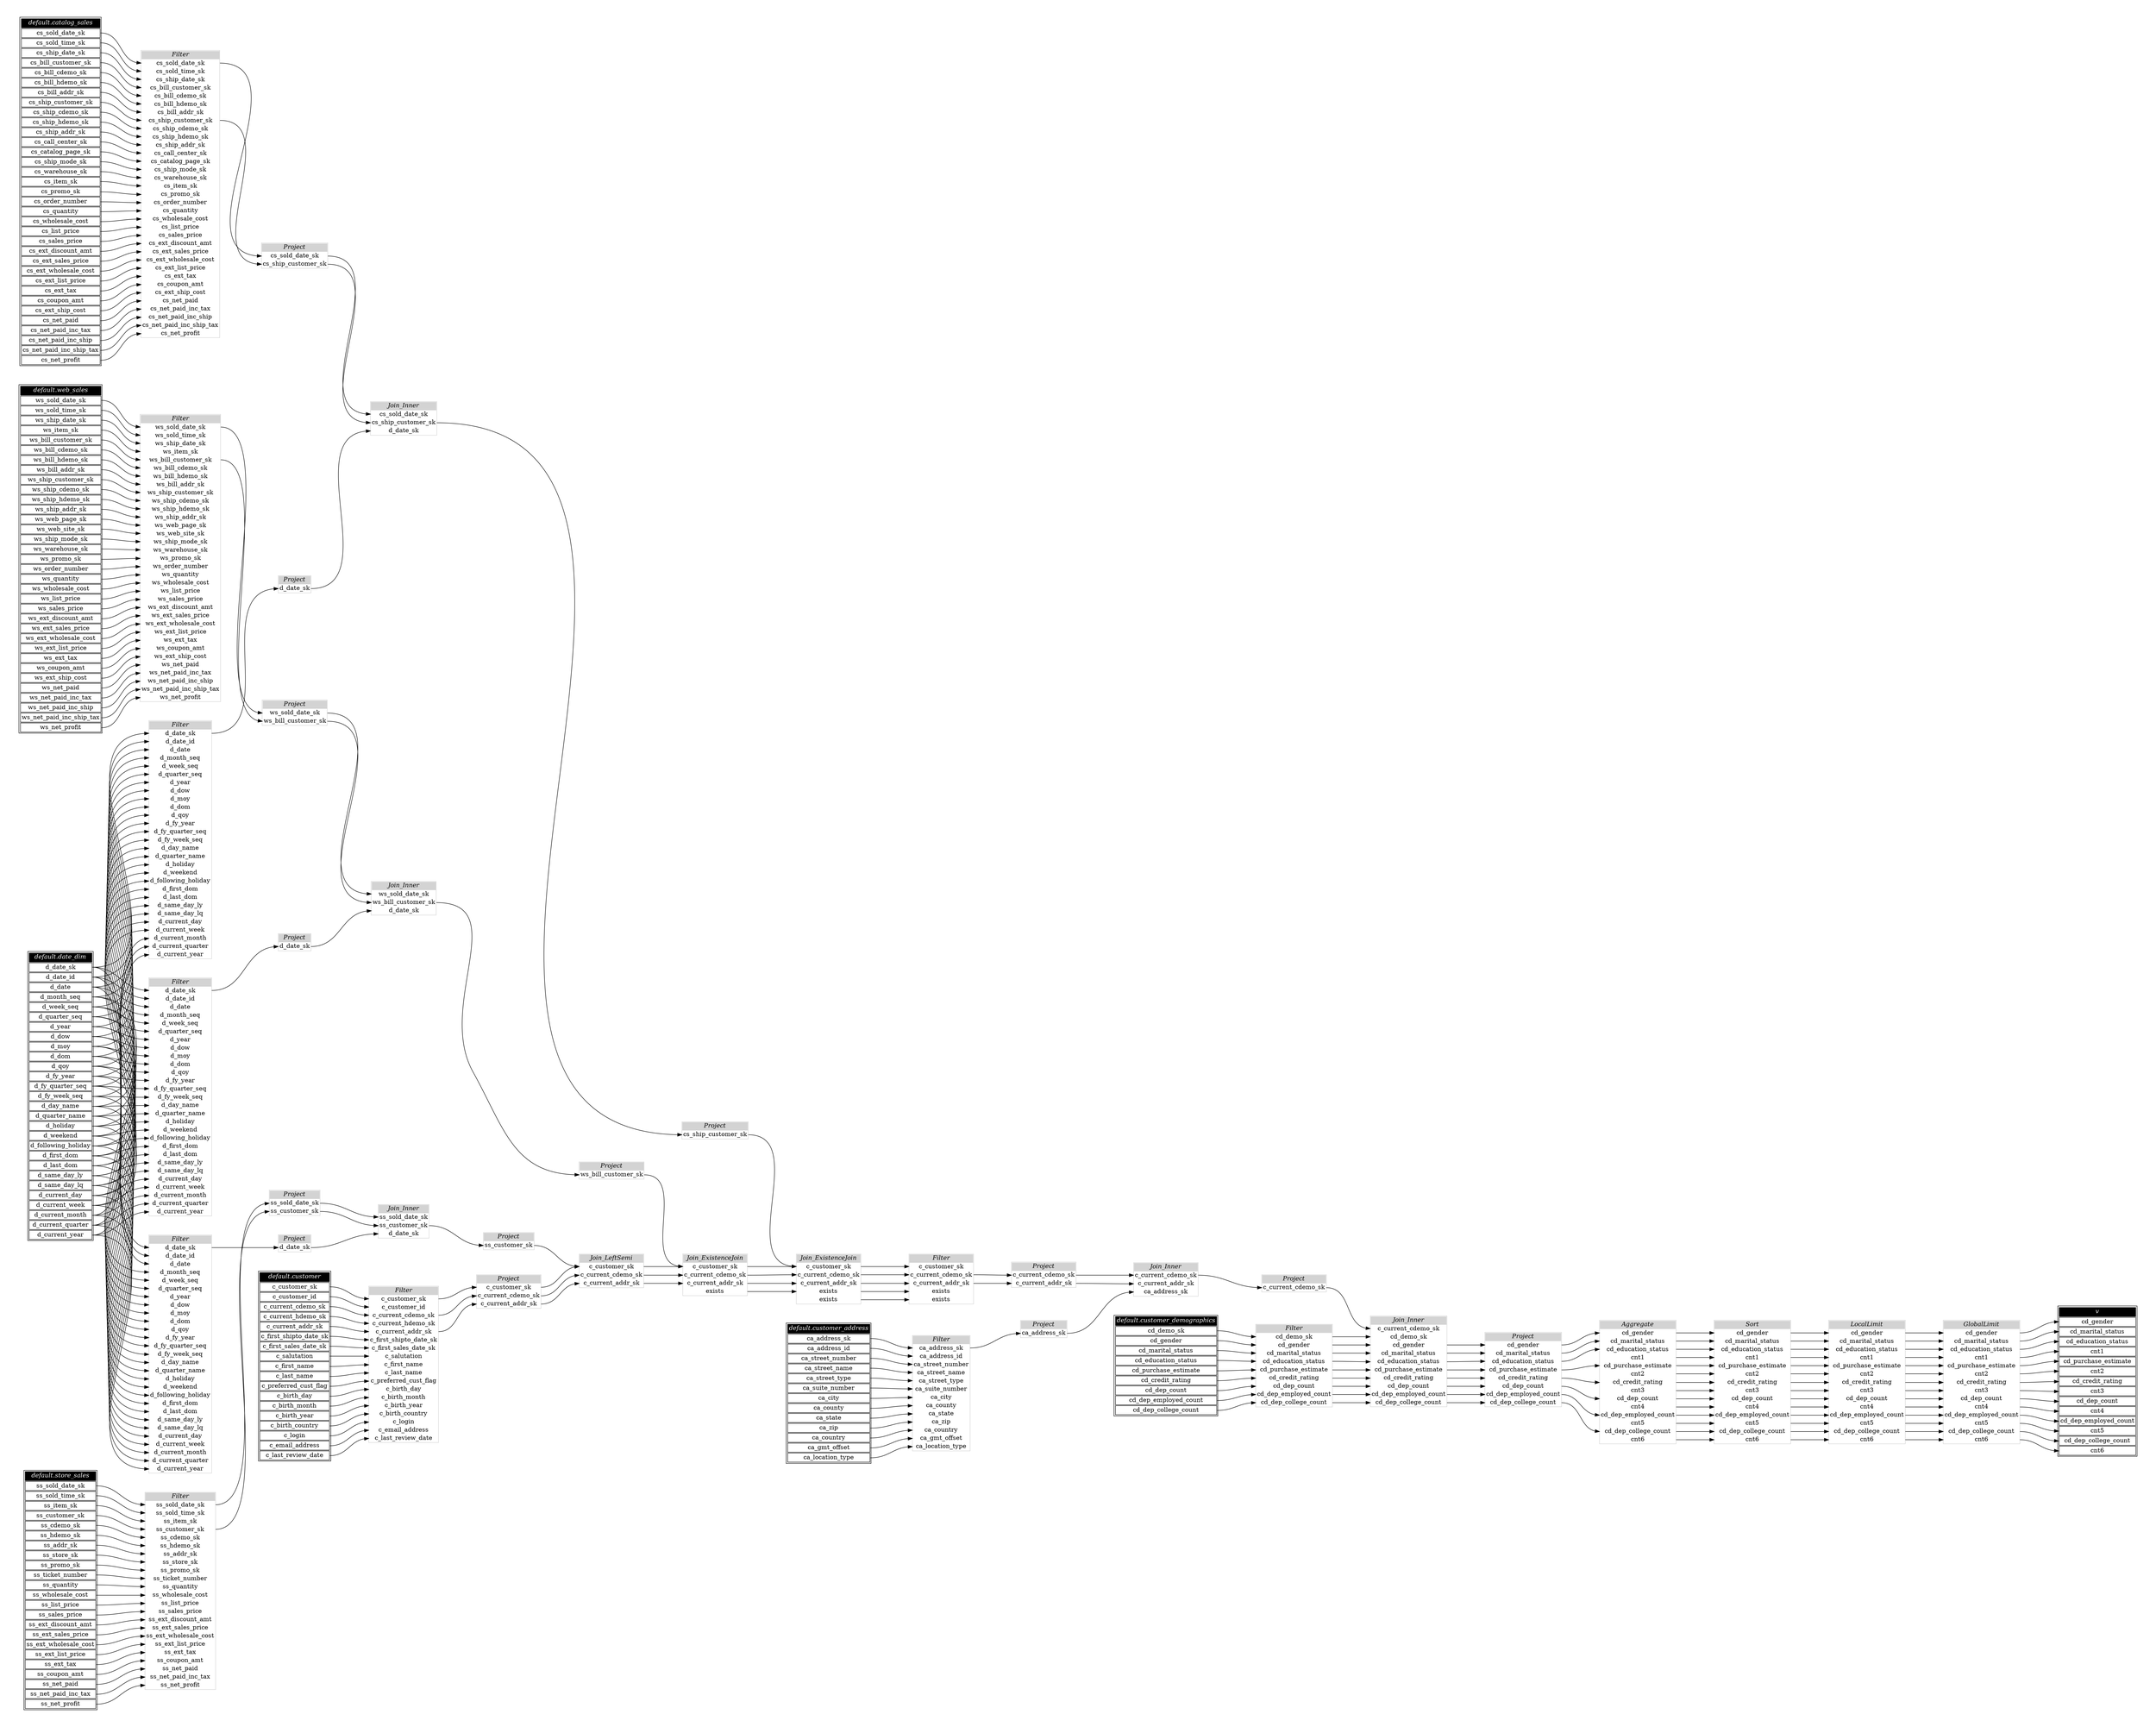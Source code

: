 // Automatically generated by TPCDSFlowTestSuite


digraph {
  graph [pad="0.5" nodesep="0.5" ranksep="1" fontname="Helvetica" rankdir=LR];
  node [shape=plaintext]

  
"Aggregate_11e66c2" [label=<
<table color="lightgray" border="1" cellborder="0" cellspacing="0">
  <tr><td bgcolor="lightgray" port="nodeName"><i>Aggregate</i></td></tr>
  <tr><td port="0">cd_gender</td></tr>
<tr><td port="1">cd_marital_status</td></tr>
<tr><td port="2">cd_education_status</td></tr>
<tr><td port="3">cnt1</td></tr>
<tr><td port="4">cd_purchase_estimate</td></tr>
<tr><td port="5">cnt2</td></tr>
<tr><td port="6">cd_credit_rating</td></tr>
<tr><td port="7">cnt3</td></tr>
<tr><td port="8">cd_dep_count</td></tr>
<tr><td port="9">cnt4</td></tr>
<tr><td port="10">cd_dep_employed_count</td></tr>
<tr><td port="11">cnt5</td></tr>
<tr><td port="12">cd_dep_college_count</td></tr>
<tr><td port="13">cnt6</td></tr>
</table>>];
     

"Filter_1853eb4" [label=<
<table color="lightgray" border="1" cellborder="0" cellspacing="0">
  <tr><td bgcolor="lightgray" port="nodeName"><i>Filter</i></td></tr>
  <tr><td port="0">ws_sold_date_sk</td></tr>
<tr><td port="1">ws_sold_time_sk</td></tr>
<tr><td port="2">ws_ship_date_sk</td></tr>
<tr><td port="3">ws_item_sk</td></tr>
<tr><td port="4">ws_bill_customer_sk</td></tr>
<tr><td port="5">ws_bill_cdemo_sk</td></tr>
<tr><td port="6">ws_bill_hdemo_sk</td></tr>
<tr><td port="7">ws_bill_addr_sk</td></tr>
<tr><td port="8">ws_ship_customer_sk</td></tr>
<tr><td port="9">ws_ship_cdemo_sk</td></tr>
<tr><td port="10">ws_ship_hdemo_sk</td></tr>
<tr><td port="11">ws_ship_addr_sk</td></tr>
<tr><td port="12">ws_web_page_sk</td></tr>
<tr><td port="13">ws_web_site_sk</td></tr>
<tr><td port="14">ws_ship_mode_sk</td></tr>
<tr><td port="15">ws_warehouse_sk</td></tr>
<tr><td port="16">ws_promo_sk</td></tr>
<tr><td port="17">ws_order_number</td></tr>
<tr><td port="18">ws_quantity</td></tr>
<tr><td port="19">ws_wholesale_cost</td></tr>
<tr><td port="20">ws_list_price</td></tr>
<tr><td port="21">ws_sales_price</td></tr>
<tr><td port="22">ws_ext_discount_amt</td></tr>
<tr><td port="23">ws_ext_sales_price</td></tr>
<tr><td port="24">ws_ext_wholesale_cost</td></tr>
<tr><td port="25">ws_ext_list_price</td></tr>
<tr><td port="26">ws_ext_tax</td></tr>
<tr><td port="27">ws_coupon_amt</td></tr>
<tr><td port="28">ws_ext_ship_cost</td></tr>
<tr><td port="29">ws_net_paid</td></tr>
<tr><td port="30">ws_net_paid_inc_tax</td></tr>
<tr><td port="31">ws_net_paid_inc_ship</td></tr>
<tr><td port="32">ws_net_paid_inc_ship_tax</td></tr>
<tr><td port="33">ws_net_profit</td></tr>
</table>>];
     

"Filter_2c97598" [label=<
<table color="lightgray" border="1" cellborder="0" cellspacing="0">
  <tr><td bgcolor="lightgray" port="nodeName"><i>Filter</i></td></tr>
  <tr><td port="0">ca_address_sk</td></tr>
<tr><td port="1">ca_address_id</td></tr>
<tr><td port="2">ca_street_number</td></tr>
<tr><td port="3">ca_street_name</td></tr>
<tr><td port="4">ca_street_type</td></tr>
<tr><td port="5">ca_suite_number</td></tr>
<tr><td port="6">ca_city</td></tr>
<tr><td port="7">ca_county</td></tr>
<tr><td port="8">ca_state</td></tr>
<tr><td port="9">ca_zip</td></tr>
<tr><td port="10">ca_country</td></tr>
<tr><td port="11">ca_gmt_offset</td></tr>
<tr><td port="12">ca_location_type</td></tr>
</table>>];
     

"Filter_5fd47a7" [label=<
<table color="lightgray" border="1" cellborder="0" cellspacing="0">
  <tr><td bgcolor="lightgray" port="nodeName"><i>Filter</i></td></tr>
  <tr><td port="0">c_customer_sk</td></tr>
<tr><td port="1">c_customer_id</td></tr>
<tr><td port="2">c_current_cdemo_sk</td></tr>
<tr><td port="3">c_current_hdemo_sk</td></tr>
<tr><td port="4">c_current_addr_sk</td></tr>
<tr><td port="5">c_first_shipto_date_sk</td></tr>
<tr><td port="6">c_first_sales_date_sk</td></tr>
<tr><td port="7">c_salutation</td></tr>
<tr><td port="8">c_first_name</td></tr>
<tr><td port="9">c_last_name</td></tr>
<tr><td port="10">c_preferred_cust_flag</td></tr>
<tr><td port="11">c_birth_day</td></tr>
<tr><td port="12">c_birth_month</td></tr>
<tr><td port="13">c_birth_year</td></tr>
<tr><td port="14">c_birth_country</td></tr>
<tr><td port="15">c_login</td></tr>
<tr><td port="16">c_email_address</td></tr>
<tr><td port="17">c_last_review_date</td></tr>
</table>>];
     

"Filter_7676ddd" [label=<
<table color="lightgray" border="1" cellborder="0" cellspacing="0">
  <tr><td bgcolor="lightgray" port="nodeName"><i>Filter</i></td></tr>
  <tr><td port="0">cs_sold_date_sk</td></tr>
<tr><td port="1">cs_sold_time_sk</td></tr>
<tr><td port="2">cs_ship_date_sk</td></tr>
<tr><td port="3">cs_bill_customer_sk</td></tr>
<tr><td port="4">cs_bill_cdemo_sk</td></tr>
<tr><td port="5">cs_bill_hdemo_sk</td></tr>
<tr><td port="6">cs_bill_addr_sk</td></tr>
<tr><td port="7">cs_ship_customer_sk</td></tr>
<tr><td port="8">cs_ship_cdemo_sk</td></tr>
<tr><td port="9">cs_ship_hdemo_sk</td></tr>
<tr><td port="10">cs_ship_addr_sk</td></tr>
<tr><td port="11">cs_call_center_sk</td></tr>
<tr><td port="12">cs_catalog_page_sk</td></tr>
<tr><td port="13">cs_ship_mode_sk</td></tr>
<tr><td port="14">cs_warehouse_sk</td></tr>
<tr><td port="15">cs_item_sk</td></tr>
<tr><td port="16">cs_promo_sk</td></tr>
<tr><td port="17">cs_order_number</td></tr>
<tr><td port="18">cs_quantity</td></tr>
<tr><td port="19">cs_wholesale_cost</td></tr>
<tr><td port="20">cs_list_price</td></tr>
<tr><td port="21">cs_sales_price</td></tr>
<tr><td port="22">cs_ext_discount_amt</td></tr>
<tr><td port="23">cs_ext_sales_price</td></tr>
<tr><td port="24">cs_ext_wholesale_cost</td></tr>
<tr><td port="25">cs_ext_list_price</td></tr>
<tr><td port="26">cs_ext_tax</td></tr>
<tr><td port="27">cs_coupon_amt</td></tr>
<tr><td port="28">cs_ext_ship_cost</td></tr>
<tr><td port="29">cs_net_paid</td></tr>
<tr><td port="30">cs_net_paid_inc_tax</td></tr>
<tr><td port="31">cs_net_paid_inc_ship</td></tr>
<tr><td port="32">cs_net_paid_inc_ship_tax</td></tr>
<tr><td port="33">cs_net_profit</td></tr>
</table>>];
     

"Filter_8372f49" [label=<
<table color="lightgray" border="1" cellborder="0" cellspacing="0">
  <tr><td bgcolor="lightgray" port="nodeName"><i>Filter</i></td></tr>
  <tr><td port="0">cd_demo_sk</td></tr>
<tr><td port="1">cd_gender</td></tr>
<tr><td port="2">cd_marital_status</td></tr>
<tr><td port="3">cd_education_status</td></tr>
<tr><td port="4">cd_purchase_estimate</td></tr>
<tr><td port="5">cd_credit_rating</td></tr>
<tr><td port="6">cd_dep_count</td></tr>
<tr><td port="7">cd_dep_employed_count</td></tr>
<tr><td port="8">cd_dep_college_count</td></tr>
</table>>];
     

"Filter_b34a1f4" [label=<
<table color="lightgray" border="1" cellborder="0" cellspacing="0">
  <tr><td bgcolor="lightgray" port="nodeName"><i>Filter</i></td></tr>
  <tr><td port="0">d_date_sk</td></tr>
<tr><td port="1">d_date_id</td></tr>
<tr><td port="2">d_date</td></tr>
<tr><td port="3">d_month_seq</td></tr>
<tr><td port="4">d_week_seq</td></tr>
<tr><td port="5">d_quarter_seq</td></tr>
<tr><td port="6">d_year</td></tr>
<tr><td port="7">d_dow</td></tr>
<tr><td port="8">d_moy</td></tr>
<tr><td port="9">d_dom</td></tr>
<tr><td port="10">d_qoy</td></tr>
<tr><td port="11">d_fy_year</td></tr>
<tr><td port="12">d_fy_quarter_seq</td></tr>
<tr><td port="13">d_fy_week_seq</td></tr>
<tr><td port="14">d_day_name</td></tr>
<tr><td port="15">d_quarter_name</td></tr>
<tr><td port="16">d_holiday</td></tr>
<tr><td port="17">d_weekend</td></tr>
<tr><td port="18">d_following_holiday</td></tr>
<tr><td port="19">d_first_dom</td></tr>
<tr><td port="20">d_last_dom</td></tr>
<tr><td port="21">d_same_day_ly</td></tr>
<tr><td port="22">d_same_day_lq</td></tr>
<tr><td port="23">d_current_day</td></tr>
<tr><td port="24">d_current_week</td></tr>
<tr><td port="25">d_current_month</td></tr>
<tr><td port="26">d_current_quarter</td></tr>
<tr><td port="27">d_current_year</td></tr>
</table>>];
     

"Filter_ba7efbf" [label=<
<table color="lightgray" border="1" cellborder="0" cellspacing="0">
  <tr><td bgcolor="lightgray" port="nodeName"><i>Filter</i></td></tr>
  <tr><td port="0">ss_sold_date_sk</td></tr>
<tr><td port="1">ss_sold_time_sk</td></tr>
<tr><td port="2">ss_item_sk</td></tr>
<tr><td port="3">ss_customer_sk</td></tr>
<tr><td port="4">ss_cdemo_sk</td></tr>
<tr><td port="5">ss_hdemo_sk</td></tr>
<tr><td port="6">ss_addr_sk</td></tr>
<tr><td port="7">ss_store_sk</td></tr>
<tr><td port="8">ss_promo_sk</td></tr>
<tr><td port="9">ss_ticket_number</td></tr>
<tr><td port="10">ss_quantity</td></tr>
<tr><td port="11">ss_wholesale_cost</td></tr>
<tr><td port="12">ss_list_price</td></tr>
<tr><td port="13">ss_sales_price</td></tr>
<tr><td port="14">ss_ext_discount_amt</td></tr>
<tr><td port="15">ss_ext_sales_price</td></tr>
<tr><td port="16">ss_ext_wholesale_cost</td></tr>
<tr><td port="17">ss_ext_list_price</td></tr>
<tr><td port="18">ss_ext_tax</td></tr>
<tr><td port="19">ss_coupon_amt</td></tr>
<tr><td port="20">ss_net_paid</td></tr>
<tr><td port="21">ss_net_paid_inc_tax</td></tr>
<tr><td port="22">ss_net_profit</td></tr>
</table>>];
     

"Filter_cae90fb" [label=<
<table color="lightgray" border="1" cellborder="0" cellspacing="0">
  <tr><td bgcolor="lightgray" port="nodeName"><i>Filter</i></td></tr>
  <tr><td port="0">d_date_sk</td></tr>
<tr><td port="1">d_date_id</td></tr>
<tr><td port="2">d_date</td></tr>
<tr><td port="3">d_month_seq</td></tr>
<tr><td port="4">d_week_seq</td></tr>
<tr><td port="5">d_quarter_seq</td></tr>
<tr><td port="6">d_year</td></tr>
<tr><td port="7">d_dow</td></tr>
<tr><td port="8">d_moy</td></tr>
<tr><td port="9">d_dom</td></tr>
<tr><td port="10">d_qoy</td></tr>
<tr><td port="11">d_fy_year</td></tr>
<tr><td port="12">d_fy_quarter_seq</td></tr>
<tr><td port="13">d_fy_week_seq</td></tr>
<tr><td port="14">d_day_name</td></tr>
<tr><td port="15">d_quarter_name</td></tr>
<tr><td port="16">d_holiday</td></tr>
<tr><td port="17">d_weekend</td></tr>
<tr><td port="18">d_following_holiday</td></tr>
<tr><td port="19">d_first_dom</td></tr>
<tr><td port="20">d_last_dom</td></tr>
<tr><td port="21">d_same_day_ly</td></tr>
<tr><td port="22">d_same_day_lq</td></tr>
<tr><td port="23">d_current_day</td></tr>
<tr><td port="24">d_current_week</td></tr>
<tr><td port="25">d_current_month</td></tr>
<tr><td port="26">d_current_quarter</td></tr>
<tr><td port="27">d_current_year</td></tr>
</table>>];
     

"Filter_e6ddf89" [label=<
<table color="lightgray" border="1" cellborder="0" cellspacing="0">
  <tr><td bgcolor="lightgray" port="nodeName"><i>Filter</i></td></tr>
  <tr><td port="0">c_customer_sk</td></tr>
<tr><td port="1">c_current_cdemo_sk</td></tr>
<tr><td port="2">c_current_addr_sk</td></tr>
<tr><td port="3">exists</td></tr>
<tr><td port="4">exists</td></tr>
</table>>];
     

"Filter_e8664dd" [label=<
<table color="lightgray" border="1" cellborder="0" cellspacing="0">
  <tr><td bgcolor="lightgray" port="nodeName"><i>Filter</i></td></tr>
  <tr><td port="0">d_date_sk</td></tr>
<tr><td port="1">d_date_id</td></tr>
<tr><td port="2">d_date</td></tr>
<tr><td port="3">d_month_seq</td></tr>
<tr><td port="4">d_week_seq</td></tr>
<tr><td port="5">d_quarter_seq</td></tr>
<tr><td port="6">d_year</td></tr>
<tr><td port="7">d_dow</td></tr>
<tr><td port="8">d_moy</td></tr>
<tr><td port="9">d_dom</td></tr>
<tr><td port="10">d_qoy</td></tr>
<tr><td port="11">d_fy_year</td></tr>
<tr><td port="12">d_fy_quarter_seq</td></tr>
<tr><td port="13">d_fy_week_seq</td></tr>
<tr><td port="14">d_day_name</td></tr>
<tr><td port="15">d_quarter_name</td></tr>
<tr><td port="16">d_holiday</td></tr>
<tr><td port="17">d_weekend</td></tr>
<tr><td port="18">d_following_holiday</td></tr>
<tr><td port="19">d_first_dom</td></tr>
<tr><td port="20">d_last_dom</td></tr>
<tr><td port="21">d_same_day_ly</td></tr>
<tr><td port="22">d_same_day_lq</td></tr>
<tr><td port="23">d_current_day</td></tr>
<tr><td port="24">d_current_week</td></tr>
<tr><td port="25">d_current_month</td></tr>
<tr><td port="26">d_current_quarter</td></tr>
<tr><td port="27">d_current_year</td></tr>
</table>>];
     

"GlobalLimit_a919fb2" [label=<
<table color="lightgray" border="1" cellborder="0" cellspacing="0">
  <tr><td bgcolor="lightgray" port="nodeName"><i>GlobalLimit</i></td></tr>
  <tr><td port="0">cd_gender</td></tr>
<tr><td port="1">cd_marital_status</td></tr>
<tr><td port="2">cd_education_status</td></tr>
<tr><td port="3">cnt1</td></tr>
<tr><td port="4">cd_purchase_estimate</td></tr>
<tr><td port="5">cnt2</td></tr>
<tr><td port="6">cd_credit_rating</td></tr>
<tr><td port="7">cnt3</td></tr>
<tr><td port="8">cd_dep_count</td></tr>
<tr><td port="9">cnt4</td></tr>
<tr><td port="10">cd_dep_employed_count</td></tr>
<tr><td port="11">cnt5</td></tr>
<tr><td port="12">cd_dep_college_count</td></tr>
<tr><td port="13">cnt6</td></tr>
</table>>];
     

"Join_ExistenceJoin_1370a18" [label=<
<table color="lightgray" border="1" cellborder="0" cellspacing="0">
  <tr><td bgcolor="lightgray" port="nodeName"><i>Join_ExistenceJoin</i></td></tr>
  <tr><td port="0">c_customer_sk</td></tr>
<tr><td port="1">c_current_cdemo_sk</td></tr>
<tr><td port="2">c_current_addr_sk</td></tr>
<tr><td port="3">exists</td></tr>
</table>>];
     

"Join_ExistenceJoin_836a8e5" [label=<
<table color="lightgray" border="1" cellborder="0" cellspacing="0">
  <tr><td bgcolor="lightgray" port="nodeName"><i>Join_ExistenceJoin</i></td></tr>
  <tr><td port="0">c_customer_sk</td></tr>
<tr><td port="1">c_current_cdemo_sk</td></tr>
<tr><td port="2">c_current_addr_sk</td></tr>
<tr><td port="3">exists</td></tr>
<tr><td port="4">exists</td></tr>
</table>>];
     

"Join_Inner_284e689" [label=<
<table color="lightgray" border="1" cellborder="0" cellspacing="0">
  <tr><td bgcolor="lightgray" port="nodeName"><i>Join_Inner</i></td></tr>
  <tr><td port="0">ss_sold_date_sk</td></tr>
<tr><td port="1">ss_customer_sk</td></tr>
<tr><td port="2">d_date_sk</td></tr>
</table>>];
     

"Join_Inner_2d0f4d8" [label=<
<table color="lightgray" border="1" cellborder="0" cellspacing="0">
  <tr><td bgcolor="lightgray" port="nodeName"><i>Join_Inner</i></td></tr>
  <tr><td port="0">ws_sold_date_sk</td></tr>
<tr><td port="1">ws_bill_customer_sk</td></tr>
<tr><td port="2">d_date_sk</td></tr>
</table>>];
     

"Join_Inner_879306d" [label=<
<table color="lightgray" border="1" cellborder="0" cellspacing="0">
  <tr><td bgcolor="lightgray" port="nodeName"><i>Join_Inner</i></td></tr>
  <tr><td port="0">c_current_cdemo_sk</td></tr>
<tr><td port="1">cd_demo_sk</td></tr>
<tr><td port="2">cd_gender</td></tr>
<tr><td port="3">cd_marital_status</td></tr>
<tr><td port="4">cd_education_status</td></tr>
<tr><td port="5">cd_purchase_estimate</td></tr>
<tr><td port="6">cd_credit_rating</td></tr>
<tr><td port="7">cd_dep_count</td></tr>
<tr><td port="8">cd_dep_employed_count</td></tr>
<tr><td port="9">cd_dep_college_count</td></tr>
</table>>];
     

"Join_Inner_87b09e7" [label=<
<table color="lightgray" border="1" cellborder="0" cellspacing="0">
  <tr><td bgcolor="lightgray" port="nodeName"><i>Join_Inner</i></td></tr>
  <tr><td port="0">c_current_cdemo_sk</td></tr>
<tr><td port="1">c_current_addr_sk</td></tr>
<tr><td port="2">ca_address_sk</td></tr>
</table>>];
     

"Join_Inner_d7c00ae" [label=<
<table color="lightgray" border="1" cellborder="0" cellspacing="0">
  <tr><td bgcolor="lightgray" port="nodeName"><i>Join_Inner</i></td></tr>
  <tr><td port="0">cs_sold_date_sk</td></tr>
<tr><td port="1">cs_ship_customer_sk</td></tr>
<tr><td port="2">d_date_sk</td></tr>
</table>>];
     

"Join_LeftSemi_c21b8a2" [label=<
<table color="lightgray" border="1" cellborder="0" cellspacing="0">
  <tr><td bgcolor="lightgray" port="nodeName"><i>Join_LeftSemi</i></td></tr>
  <tr><td port="0">c_customer_sk</td></tr>
<tr><td port="1">c_current_cdemo_sk</td></tr>
<tr><td port="2">c_current_addr_sk</td></tr>
</table>>];
     

"LocalLimit_e7c0a00" [label=<
<table color="lightgray" border="1" cellborder="0" cellspacing="0">
  <tr><td bgcolor="lightgray" port="nodeName"><i>LocalLimit</i></td></tr>
  <tr><td port="0">cd_gender</td></tr>
<tr><td port="1">cd_marital_status</td></tr>
<tr><td port="2">cd_education_status</td></tr>
<tr><td port="3">cnt1</td></tr>
<tr><td port="4">cd_purchase_estimate</td></tr>
<tr><td port="5">cnt2</td></tr>
<tr><td port="6">cd_credit_rating</td></tr>
<tr><td port="7">cnt3</td></tr>
<tr><td port="8">cd_dep_count</td></tr>
<tr><td port="9">cnt4</td></tr>
<tr><td port="10">cd_dep_employed_count</td></tr>
<tr><td port="11">cnt5</td></tr>
<tr><td port="12">cd_dep_college_count</td></tr>
<tr><td port="13">cnt6</td></tr>
</table>>];
     

"Project_2b5d7f6" [label=<
<table color="lightgray" border="1" cellborder="0" cellspacing="0">
  <tr><td bgcolor="lightgray" port="nodeName"><i>Project</i></td></tr>
  <tr><td port="0">ws_bill_customer_sk</td></tr>
</table>>];
     

"Project_4d439e8" [label=<
<table color="lightgray" border="1" cellborder="0" cellspacing="0">
  <tr><td bgcolor="lightgray" port="nodeName"><i>Project</i></td></tr>
  <tr><td port="0">d_date_sk</td></tr>
</table>>];
     

"Project_5e4022c" [label=<
<table color="lightgray" border="1" cellborder="0" cellspacing="0">
  <tr><td bgcolor="lightgray" port="nodeName"><i>Project</i></td></tr>
  <tr><td port="0">d_date_sk</td></tr>
</table>>];
     

"Project_6dae20a" [label=<
<table color="lightgray" border="1" cellborder="0" cellspacing="0">
  <tr><td bgcolor="lightgray" port="nodeName"><i>Project</i></td></tr>
  <tr><td port="0">cd_gender</td></tr>
<tr><td port="1">cd_marital_status</td></tr>
<tr><td port="2">cd_education_status</td></tr>
<tr><td port="3">cd_purchase_estimate</td></tr>
<tr><td port="4">cd_credit_rating</td></tr>
<tr><td port="5">cd_dep_count</td></tr>
<tr><td port="6">cd_dep_employed_count</td></tr>
<tr><td port="7">cd_dep_college_count</td></tr>
</table>>];
     

"Project_7fc1aa8" [label=<
<table color="lightgray" border="1" cellborder="0" cellspacing="0">
  <tr><td bgcolor="lightgray" port="nodeName"><i>Project</i></td></tr>
  <tr><td port="0">ca_address_sk</td></tr>
</table>>];
     

"Project_91b90a5" [label=<
<table color="lightgray" border="1" cellborder="0" cellspacing="0">
  <tr><td bgcolor="lightgray" port="nodeName"><i>Project</i></td></tr>
  <tr><td port="0">cs_ship_customer_sk</td></tr>
</table>>];
     

"Project_9f3fb6c" [label=<
<table color="lightgray" border="1" cellborder="0" cellspacing="0">
  <tr><td bgcolor="lightgray" port="nodeName"><i>Project</i></td></tr>
  <tr><td port="0">cs_sold_date_sk</td></tr>
<tr><td port="1">cs_ship_customer_sk</td></tr>
</table>>];
     

"Project_b38202c" [label=<
<table color="lightgray" border="1" cellborder="0" cellspacing="0">
  <tr><td bgcolor="lightgray" port="nodeName"><i>Project</i></td></tr>
  <tr><td port="0">c_current_cdemo_sk</td></tr>
<tr><td port="1">c_current_addr_sk</td></tr>
</table>>];
     

"Project_b4fb36f" [label=<
<table color="lightgray" border="1" cellborder="0" cellspacing="0">
  <tr><td bgcolor="lightgray" port="nodeName"><i>Project</i></td></tr>
  <tr><td port="0">ss_customer_sk</td></tr>
</table>>];
     

"Project_cb08f50" [label=<
<table color="lightgray" border="1" cellborder="0" cellspacing="0">
  <tr><td bgcolor="lightgray" port="nodeName"><i>Project</i></td></tr>
  <tr><td port="0">ws_sold_date_sk</td></tr>
<tr><td port="1">ws_bill_customer_sk</td></tr>
</table>>];
     

"Project_de9c32f" [label=<
<table color="lightgray" border="1" cellborder="0" cellspacing="0">
  <tr><td bgcolor="lightgray" port="nodeName"><i>Project</i></td></tr>
  <tr><td port="0">c_customer_sk</td></tr>
<tr><td port="1">c_current_cdemo_sk</td></tr>
<tr><td port="2">c_current_addr_sk</td></tr>
</table>>];
     

"Project_e636b8b" [label=<
<table color="lightgray" border="1" cellborder="0" cellspacing="0">
  <tr><td bgcolor="lightgray" port="nodeName"><i>Project</i></td></tr>
  <tr><td port="0">d_date_sk</td></tr>
</table>>];
     

"Project_e761fc3" [label=<
<table color="lightgray" border="1" cellborder="0" cellspacing="0">
  <tr><td bgcolor="lightgray" port="nodeName"><i>Project</i></td></tr>
  <tr><td port="0">ss_sold_date_sk</td></tr>
<tr><td port="1">ss_customer_sk</td></tr>
</table>>];
     

"Project_ff39cc7" [label=<
<table color="lightgray" border="1" cellborder="0" cellspacing="0">
  <tr><td bgcolor="lightgray" port="nodeName"><i>Project</i></td></tr>
  <tr><td port="0">c_current_cdemo_sk</td></tr>
</table>>];
     

"Sort_dc660cf" [label=<
<table color="lightgray" border="1" cellborder="0" cellspacing="0">
  <tr><td bgcolor="lightgray" port="nodeName"><i>Sort</i></td></tr>
  <tr><td port="0">cd_gender</td></tr>
<tr><td port="1">cd_marital_status</td></tr>
<tr><td port="2">cd_education_status</td></tr>
<tr><td port="3">cnt1</td></tr>
<tr><td port="4">cd_purchase_estimate</td></tr>
<tr><td port="5">cnt2</td></tr>
<tr><td port="6">cd_credit_rating</td></tr>
<tr><td port="7">cnt3</td></tr>
<tr><td port="8">cd_dep_count</td></tr>
<tr><td port="9">cnt4</td></tr>
<tr><td port="10">cd_dep_employed_count</td></tr>
<tr><td port="11">cnt5</td></tr>
<tr><td port="12">cd_dep_college_count</td></tr>
<tr><td port="13">cnt6</td></tr>
</table>>];
     

"default.catalog_sales" [color="black" label=<
<table>
  <tr><td bgcolor="black" port="nodeName"><i><font color="white">default.catalog_sales</font></i></td></tr>
  <tr><td port="0">cs_sold_date_sk</td></tr>
<tr><td port="1">cs_sold_time_sk</td></tr>
<tr><td port="2">cs_ship_date_sk</td></tr>
<tr><td port="3">cs_bill_customer_sk</td></tr>
<tr><td port="4">cs_bill_cdemo_sk</td></tr>
<tr><td port="5">cs_bill_hdemo_sk</td></tr>
<tr><td port="6">cs_bill_addr_sk</td></tr>
<tr><td port="7">cs_ship_customer_sk</td></tr>
<tr><td port="8">cs_ship_cdemo_sk</td></tr>
<tr><td port="9">cs_ship_hdemo_sk</td></tr>
<tr><td port="10">cs_ship_addr_sk</td></tr>
<tr><td port="11">cs_call_center_sk</td></tr>
<tr><td port="12">cs_catalog_page_sk</td></tr>
<tr><td port="13">cs_ship_mode_sk</td></tr>
<tr><td port="14">cs_warehouse_sk</td></tr>
<tr><td port="15">cs_item_sk</td></tr>
<tr><td port="16">cs_promo_sk</td></tr>
<tr><td port="17">cs_order_number</td></tr>
<tr><td port="18">cs_quantity</td></tr>
<tr><td port="19">cs_wholesale_cost</td></tr>
<tr><td port="20">cs_list_price</td></tr>
<tr><td port="21">cs_sales_price</td></tr>
<tr><td port="22">cs_ext_discount_amt</td></tr>
<tr><td port="23">cs_ext_sales_price</td></tr>
<tr><td port="24">cs_ext_wholesale_cost</td></tr>
<tr><td port="25">cs_ext_list_price</td></tr>
<tr><td port="26">cs_ext_tax</td></tr>
<tr><td port="27">cs_coupon_amt</td></tr>
<tr><td port="28">cs_ext_ship_cost</td></tr>
<tr><td port="29">cs_net_paid</td></tr>
<tr><td port="30">cs_net_paid_inc_tax</td></tr>
<tr><td port="31">cs_net_paid_inc_ship</td></tr>
<tr><td port="32">cs_net_paid_inc_ship_tax</td></tr>
<tr><td port="33">cs_net_profit</td></tr>
</table>>];
     

"default.customer" [color="black" label=<
<table>
  <tr><td bgcolor="black" port="nodeName"><i><font color="white">default.customer</font></i></td></tr>
  <tr><td port="0">c_customer_sk</td></tr>
<tr><td port="1">c_customer_id</td></tr>
<tr><td port="2">c_current_cdemo_sk</td></tr>
<tr><td port="3">c_current_hdemo_sk</td></tr>
<tr><td port="4">c_current_addr_sk</td></tr>
<tr><td port="5">c_first_shipto_date_sk</td></tr>
<tr><td port="6">c_first_sales_date_sk</td></tr>
<tr><td port="7">c_salutation</td></tr>
<tr><td port="8">c_first_name</td></tr>
<tr><td port="9">c_last_name</td></tr>
<tr><td port="10">c_preferred_cust_flag</td></tr>
<tr><td port="11">c_birth_day</td></tr>
<tr><td port="12">c_birth_month</td></tr>
<tr><td port="13">c_birth_year</td></tr>
<tr><td port="14">c_birth_country</td></tr>
<tr><td port="15">c_login</td></tr>
<tr><td port="16">c_email_address</td></tr>
<tr><td port="17">c_last_review_date</td></tr>
</table>>];
     

"default.customer_address" [color="black" label=<
<table>
  <tr><td bgcolor="black" port="nodeName"><i><font color="white">default.customer_address</font></i></td></tr>
  <tr><td port="0">ca_address_sk</td></tr>
<tr><td port="1">ca_address_id</td></tr>
<tr><td port="2">ca_street_number</td></tr>
<tr><td port="3">ca_street_name</td></tr>
<tr><td port="4">ca_street_type</td></tr>
<tr><td port="5">ca_suite_number</td></tr>
<tr><td port="6">ca_city</td></tr>
<tr><td port="7">ca_county</td></tr>
<tr><td port="8">ca_state</td></tr>
<tr><td port="9">ca_zip</td></tr>
<tr><td port="10">ca_country</td></tr>
<tr><td port="11">ca_gmt_offset</td></tr>
<tr><td port="12">ca_location_type</td></tr>
</table>>];
     

"default.customer_demographics" [color="black" label=<
<table>
  <tr><td bgcolor="black" port="nodeName"><i><font color="white">default.customer_demographics</font></i></td></tr>
  <tr><td port="0">cd_demo_sk</td></tr>
<tr><td port="1">cd_gender</td></tr>
<tr><td port="2">cd_marital_status</td></tr>
<tr><td port="3">cd_education_status</td></tr>
<tr><td port="4">cd_purchase_estimate</td></tr>
<tr><td port="5">cd_credit_rating</td></tr>
<tr><td port="6">cd_dep_count</td></tr>
<tr><td port="7">cd_dep_employed_count</td></tr>
<tr><td port="8">cd_dep_college_count</td></tr>
</table>>];
     

"default.date_dim" [color="black" label=<
<table>
  <tr><td bgcolor="black" port="nodeName"><i><font color="white">default.date_dim</font></i></td></tr>
  <tr><td port="0">d_date_sk</td></tr>
<tr><td port="1">d_date_id</td></tr>
<tr><td port="2">d_date</td></tr>
<tr><td port="3">d_month_seq</td></tr>
<tr><td port="4">d_week_seq</td></tr>
<tr><td port="5">d_quarter_seq</td></tr>
<tr><td port="6">d_year</td></tr>
<tr><td port="7">d_dow</td></tr>
<tr><td port="8">d_moy</td></tr>
<tr><td port="9">d_dom</td></tr>
<tr><td port="10">d_qoy</td></tr>
<tr><td port="11">d_fy_year</td></tr>
<tr><td port="12">d_fy_quarter_seq</td></tr>
<tr><td port="13">d_fy_week_seq</td></tr>
<tr><td port="14">d_day_name</td></tr>
<tr><td port="15">d_quarter_name</td></tr>
<tr><td port="16">d_holiday</td></tr>
<tr><td port="17">d_weekend</td></tr>
<tr><td port="18">d_following_holiday</td></tr>
<tr><td port="19">d_first_dom</td></tr>
<tr><td port="20">d_last_dom</td></tr>
<tr><td port="21">d_same_day_ly</td></tr>
<tr><td port="22">d_same_day_lq</td></tr>
<tr><td port="23">d_current_day</td></tr>
<tr><td port="24">d_current_week</td></tr>
<tr><td port="25">d_current_month</td></tr>
<tr><td port="26">d_current_quarter</td></tr>
<tr><td port="27">d_current_year</td></tr>
</table>>];
     

"default.store_sales" [color="black" label=<
<table>
  <tr><td bgcolor="black" port="nodeName"><i><font color="white">default.store_sales</font></i></td></tr>
  <tr><td port="0">ss_sold_date_sk</td></tr>
<tr><td port="1">ss_sold_time_sk</td></tr>
<tr><td port="2">ss_item_sk</td></tr>
<tr><td port="3">ss_customer_sk</td></tr>
<tr><td port="4">ss_cdemo_sk</td></tr>
<tr><td port="5">ss_hdemo_sk</td></tr>
<tr><td port="6">ss_addr_sk</td></tr>
<tr><td port="7">ss_store_sk</td></tr>
<tr><td port="8">ss_promo_sk</td></tr>
<tr><td port="9">ss_ticket_number</td></tr>
<tr><td port="10">ss_quantity</td></tr>
<tr><td port="11">ss_wholesale_cost</td></tr>
<tr><td port="12">ss_list_price</td></tr>
<tr><td port="13">ss_sales_price</td></tr>
<tr><td port="14">ss_ext_discount_amt</td></tr>
<tr><td port="15">ss_ext_sales_price</td></tr>
<tr><td port="16">ss_ext_wholesale_cost</td></tr>
<tr><td port="17">ss_ext_list_price</td></tr>
<tr><td port="18">ss_ext_tax</td></tr>
<tr><td port="19">ss_coupon_amt</td></tr>
<tr><td port="20">ss_net_paid</td></tr>
<tr><td port="21">ss_net_paid_inc_tax</td></tr>
<tr><td port="22">ss_net_profit</td></tr>
</table>>];
     

"default.web_sales" [color="black" label=<
<table>
  <tr><td bgcolor="black" port="nodeName"><i><font color="white">default.web_sales</font></i></td></tr>
  <tr><td port="0">ws_sold_date_sk</td></tr>
<tr><td port="1">ws_sold_time_sk</td></tr>
<tr><td port="2">ws_ship_date_sk</td></tr>
<tr><td port="3">ws_item_sk</td></tr>
<tr><td port="4">ws_bill_customer_sk</td></tr>
<tr><td port="5">ws_bill_cdemo_sk</td></tr>
<tr><td port="6">ws_bill_hdemo_sk</td></tr>
<tr><td port="7">ws_bill_addr_sk</td></tr>
<tr><td port="8">ws_ship_customer_sk</td></tr>
<tr><td port="9">ws_ship_cdemo_sk</td></tr>
<tr><td port="10">ws_ship_hdemo_sk</td></tr>
<tr><td port="11">ws_ship_addr_sk</td></tr>
<tr><td port="12">ws_web_page_sk</td></tr>
<tr><td port="13">ws_web_site_sk</td></tr>
<tr><td port="14">ws_ship_mode_sk</td></tr>
<tr><td port="15">ws_warehouse_sk</td></tr>
<tr><td port="16">ws_promo_sk</td></tr>
<tr><td port="17">ws_order_number</td></tr>
<tr><td port="18">ws_quantity</td></tr>
<tr><td port="19">ws_wholesale_cost</td></tr>
<tr><td port="20">ws_list_price</td></tr>
<tr><td port="21">ws_sales_price</td></tr>
<tr><td port="22">ws_ext_discount_amt</td></tr>
<tr><td port="23">ws_ext_sales_price</td></tr>
<tr><td port="24">ws_ext_wholesale_cost</td></tr>
<tr><td port="25">ws_ext_list_price</td></tr>
<tr><td port="26">ws_ext_tax</td></tr>
<tr><td port="27">ws_coupon_amt</td></tr>
<tr><td port="28">ws_ext_ship_cost</td></tr>
<tr><td port="29">ws_net_paid</td></tr>
<tr><td port="30">ws_net_paid_inc_tax</td></tr>
<tr><td port="31">ws_net_paid_inc_ship</td></tr>
<tr><td port="32">ws_net_paid_inc_ship_tax</td></tr>
<tr><td port="33">ws_net_profit</td></tr>
</table>>];
     

"v" [color="black" label=<
<table>
  <tr><td bgcolor="black" port="nodeName"><i><font color="white">v</font></i></td></tr>
  <tr><td port="0">cd_gender</td></tr>
<tr><td port="1">cd_marital_status</td></tr>
<tr><td port="2">cd_education_status</td></tr>
<tr><td port="3">cnt1</td></tr>
<tr><td port="4">cd_purchase_estimate</td></tr>
<tr><td port="5">cnt2</td></tr>
<tr><td port="6">cd_credit_rating</td></tr>
<tr><td port="7">cnt3</td></tr>
<tr><td port="8">cd_dep_count</td></tr>
<tr><td port="9">cnt4</td></tr>
<tr><td port="10">cd_dep_employed_count</td></tr>
<tr><td port="11">cnt5</td></tr>
<tr><td port="12">cd_dep_college_count</td></tr>
<tr><td port="13">cnt6</td></tr>
</table>>];
     
  "Aggregate_11e66c2":0 -> "Sort_dc660cf":0;
"Aggregate_11e66c2":1 -> "Sort_dc660cf":1;
"Aggregate_11e66c2":10 -> "Sort_dc660cf":10;
"Aggregate_11e66c2":11 -> "Sort_dc660cf":11;
"Aggregate_11e66c2":12 -> "Sort_dc660cf":12;
"Aggregate_11e66c2":13 -> "Sort_dc660cf":13;
"Aggregate_11e66c2":2 -> "Sort_dc660cf":2;
"Aggregate_11e66c2":3 -> "Sort_dc660cf":3;
"Aggregate_11e66c2":4 -> "Sort_dc660cf":4;
"Aggregate_11e66c2":5 -> "Sort_dc660cf":5;
"Aggregate_11e66c2":6 -> "Sort_dc660cf":6;
"Aggregate_11e66c2":7 -> "Sort_dc660cf":7;
"Aggregate_11e66c2":8 -> "Sort_dc660cf":8;
"Aggregate_11e66c2":9 -> "Sort_dc660cf":9;
"Filter_1853eb4":0 -> "Project_cb08f50":0;
"Filter_1853eb4":4 -> "Project_cb08f50":1;
"Filter_2c97598":0 -> "Project_7fc1aa8":0;
"Filter_5fd47a7":0 -> "Project_de9c32f":0;
"Filter_5fd47a7":2 -> "Project_de9c32f":1;
"Filter_5fd47a7":4 -> "Project_de9c32f":2;
"Filter_7676ddd":0 -> "Project_9f3fb6c":0;
"Filter_7676ddd":7 -> "Project_9f3fb6c":1;
"Filter_8372f49":0 -> "Join_Inner_879306d":1;
"Filter_8372f49":1 -> "Join_Inner_879306d":2;
"Filter_8372f49":2 -> "Join_Inner_879306d":3;
"Filter_8372f49":3 -> "Join_Inner_879306d":4;
"Filter_8372f49":4 -> "Join_Inner_879306d":5;
"Filter_8372f49":5 -> "Join_Inner_879306d":6;
"Filter_8372f49":6 -> "Join_Inner_879306d":7;
"Filter_8372f49":7 -> "Join_Inner_879306d":8;
"Filter_8372f49":8 -> "Join_Inner_879306d":9;
"Filter_b34a1f4":0 -> "Project_e636b8b":0;
"Filter_ba7efbf":0 -> "Project_e761fc3":0;
"Filter_ba7efbf":3 -> "Project_e761fc3":1;
"Filter_cae90fb":0 -> "Project_4d439e8":0;
"Filter_e6ddf89":1 -> "Project_b38202c":0;
"Filter_e6ddf89":2 -> "Project_b38202c":1;
"Filter_e8664dd":0 -> "Project_5e4022c":0;
"GlobalLimit_a919fb2":0 -> "v":0;
"GlobalLimit_a919fb2":1 -> "v":1;
"GlobalLimit_a919fb2":10 -> "v":10;
"GlobalLimit_a919fb2":11 -> "v":11;
"GlobalLimit_a919fb2":12 -> "v":12;
"GlobalLimit_a919fb2":13 -> "v":13;
"GlobalLimit_a919fb2":2 -> "v":2;
"GlobalLimit_a919fb2":3 -> "v":3;
"GlobalLimit_a919fb2":4 -> "v":4;
"GlobalLimit_a919fb2":5 -> "v":5;
"GlobalLimit_a919fb2":6 -> "v":6;
"GlobalLimit_a919fb2":7 -> "v":7;
"GlobalLimit_a919fb2":8 -> "v":8;
"GlobalLimit_a919fb2":9 -> "v":9;
"Join_ExistenceJoin_1370a18":0 -> "Join_ExistenceJoin_836a8e5":0;
"Join_ExistenceJoin_1370a18":1 -> "Join_ExistenceJoin_836a8e5":1;
"Join_ExistenceJoin_1370a18":2 -> "Join_ExistenceJoin_836a8e5":2;
"Join_ExistenceJoin_1370a18":3 -> "Join_ExistenceJoin_836a8e5":3;
"Join_ExistenceJoin_836a8e5":0 -> "Filter_e6ddf89":0;
"Join_ExistenceJoin_836a8e5":1 -> "Filter_e6ddf89":1;
"Join_ExistenceJoin_836a8e5":2 -> "Filter_e6ddf89":2;
"Join_ExistenceJoin_836a8e5":3 -> "Filter_e6ddf89":3;
"Join_ExistenceJoin_836a8e5":4 -> "Filter_e6ddf89":4;
"Join_Inner_284e689":1 -> "Project_b4fb36f":0;
"Join_Inner_2d0f4d8":1 -> "Project_2b5d7f6":0;
"Join_Inner_879306d":2 -> "Project_6dae20a":0;
"Join_Inner_879306d":3 -> "Project_6dae20a":1;
"Join_Inner_879306d":4 -> "Project_6dae20a":2;
"Join_Inner_879306d":5 -> "Project_6dae20a":3;
"Join_Inner_879306d":6 -> "Project_6dae20a":4;
"Join_Inner_879306d":7 -> "Project_6dae20a":5;
"Join_Inner_879306d":8 -> "Project_6dae20a":6;
"Join_Inner_879306d":9 -> "Project_6dae20a":7;
"Join_Inner_87b09e7":0 -> "Project_ff39cc7":0;
"Join_Inner_d7c00ae":1 -> "Project_91b90a5":0;
"Join_LeftSemi_c21b8a2":0 -> "Join_ExistenceJoin_1370a18":0;
"Join_LeftSemi_c21b8a2":1 -> "Join_ExistenceJoin_1370a18":1;
"Join_LeftSemi_c21b8a2":2 -> "Join_ExistenceJoin_1370a18":2;
"LocalLimit_e7c0a00":0 -> "GlobalLimit_a919fb2":0;
"LocalLimit_e7c0a00":1 -> "GlobalLimit_a919fb2":1;
"LocalLimit_e7c0a00":10 -> "GlobalLimit_a919fb2":10;
"LocalLimit_e7c0a00":11 -> "GlobalLimit_a919fb2":11;
"LocalLimit_e7c0a00":12 -> "GlobalLimit_a919fb2":12;
"LocalLimit_e7c0a00":13 -> "GlobalLimit_a919fb2":13;
"LocalLimit_e7c0a00":2 -> "GlobalLimit_a919fb2":2;
"LocalLimit_e7c0a00":3 -> "GlobalLimit_a919fb2":3;
"LocalLimit_e7c0a00":4 -> "GlobalLimit_a919fb2":4;
"LocalLimit_e7c0a00":5 -> "GlobalLimit_a919fb2":5;
"LocalLimit_e7c0a00":6 -> "GlobalLimit_a919fb2":6;
"LocalLimit_e7c0a00":7 -> "GlobalLimit_a919fb2":7;
"LocalLimit_e7c0a00":8 -> "GlobalLimit_a919fb2":8;
"LocalLimit_e7c0a00":9 -> "GlobalLimit_a919fb2":9;
"Project_2b5d7f6":0 -> "Join_ExistenceJoin_1370a18":0;
"Project_4d439e8":0 -> "Join_Inner_2d0f4d8":2;
"Project_5e4022c":0 -> "Join_Inner_d7c00ae":2;
"Project_6dae20a":0 -> "Aggregate_11e66c2":0;
"Project_6dae20a":1 -> "Aggregate_11e66c2":1;
"Project_6dae20a":2 -> "Aggregate_11e66c2":2;
"Project_6dae20a":3 -> "Aggregate_11e66c2":4;
"Project_6dae20a":4 -> "Aggregate_11e66c2":6;
"Project_6dae20a":5 -> "Aggregate_11e66c2":8;
"Project_6dae20a":6 -> "Aggregate_11e66c2":10;
"Project_6dae20a":7 -> "Aggregate_11e66c2":12;
"Project_7fc1aa8":0 -> "Join_Inner_87b09e7":2;
"Project_91b90a5":0 -> "Join_ExistenceJoin_836a8e5":0;
"Project_9f3fb6c":0 -> "Join_Inner_d7c00ae":0;
"Project_9f3fb6c":1 -> "Join_Inner_d7c00ae":1;
"Project_b38202c":0 -> "Join_Inner_87b09e7":0;
"Project_b38202c":1 -> "Join_Inner_87b09e7":1;
"Project_b4fb36f":0 -> "Join_LeftSemi_c21b8a2":0;
"Project_cb08f50":0 -> "Join_Inner_2d0f4d8":0;
"Project_cb08f50":1 -> "Join_Inner_2d0f4d8":1;
"Project_de9c32f":0 -> "Join_LeftSemi_c21b8a2":0;
"Project_de9c32f":1 -> "Join_LeftSemi_c21b8a2":1;
"Project_de9c32f":2 -> "Join_LeftSemi_c21b8a2":2;
"Project_e636b8b":0 -> "Join_Inner_284e689":2;
"Project_e761fc3":0 -> "Join_Inner_284e689":0;
"Project_e761fc3":1 -> "Join_Inner_284e689":1;
"Project_ff39cc7":0 -> "Join_Inner_879306d":0;
"Sort_dc660cf":0 -> "LocalLimit_e7c0a00":0;
"Sort_dc660cf":1 -> "LocalLimit_e7c0a00":1;
"Sort_dc660cf":10 -> "LocalLimit_e7c0a00":10;
"Sort_dc660cf":11 -> "LocalLimit_e7c0a00":11;
"Sort_dc660cf":12 -> "LocalLimit_e7c0a00":12;
"Sort_dc660cf":13 -> "LocalLimit_e7c0a00":13;
"Sort_dc660cf":2 -> "LocalLimit_e7c0a00":2;
"Sort_dc660cf":3 -> "LocalLimit_e7c0a00":3;
"Sort_dc660cf":4 -> "LocalLimit_e7c0a00":4;
"Sort_dc660cf":5 -> "LocalLimit_e7c0a00":5;
"Sort_dc660cf":6 -> "LocalLimit_e7c0a00":6;
"Sort_dc660cf":7 -> "LocalLimit_e7c0a00":7;
"Sort_dc660cf":8 -> "LocalLimit_e7c0a00":8;
"Sort_dc660cf":9 -> "LocalLimit_e7c0a00":9;
"default.catalog_sales":0 -> "Filter_7676ddd":0;
"default.catalog_sales":1 -> "Filter_7676ddd":1;
"default.catalog_sales":10 -> "Filter_7676ddd":10;
"default.catalog_sales":11 -> "Filter_7676ddd":11;
"default.catalog_sales":12 -> "Filter_7676ddd":12;
"default.catalog_sales":13 -> "Filter_7676ddd":13;
"default.catalog_sales":14 -> "Filter_7676ddd":14;
"default.catalog_sales":15 -> "Filter_7676ddd":15;
"default.catalog_sales":16 -> "Filter_7676ddd":16;
"default.catalog_sales":17 -> "Filter_7676ddd":17;
"default.catalog_sales":18 -> "Filter_7676ddd":18;
"default.catalog_sales":19 -> "Filter_7676ddd":19;
"default.catalog_sales":2 -> "Filter_7676ddd":2;
"default.catalog_sales":20 -> "Filter_7676ddd":20;
"default.catalog_sales":21 -> "Filter_7676ddd":21;
"default.catalog_sales":22 -> "Filter_7676ddd":22;
"default.catalog_sales":23 -> "Filter_7676ddd":23;
"default.catalog_sales":24 -> "Filter_7676ddd":24;
"default.catalog_sales":25 -> "Filter_7676ddd":25;
"default.catalog_sales":26 -> "Filter_7676ddd":26;
"default.catalog_sales":27 -> "Filter_7676ddd":27;
"default.catalog_sales":28 -> "Filter_7676ddd":28;
"default.catalog_sales":29 -> "Filter_7676ddd":29;
"default.catalog_sales":3 -> "Filter_7676ddd":3;
"default.catalog_sales":30 -> "Filter_7676ddd":30;
"default.catalog_sales":31 -> "Filter_7676ddd":31;
"default.catalog_sales":32 -> "Filter_7676ddd":32;
"default.catalog_sales":33 -> "Filter_7676ddd":33;
"default.catalog_sales":4 -> "Filter_7676ddd":4;
"default.catalog_sales":5 -> "Filter_7676ddd":5;
"default.catalog_sales":6 -> "Filter_7676ddd":6;
"default.catalog_sales":7 -> "Filter_7676ddd":7;
"default.catalog_sales":8 -> "Filter_7676ddd":8;
"default.catalog_sales":9 -> "Filter_7676ddd":9;
"default.customer":0 -> "Filter_5fd47a7":0;
"default.customer":1 -> "Filter_5fd47a7":1;
"default.customer":10 -> "Filter_5fd47a7":10;
"default.customer":11 -> "Filter_5fd47a7":11;
"default.customer":12 -> "Filter_5fd47a7":12;
"default.customer":13 -> "Filter_5fd47a7":13;
"default.customer":14 -> "Filter_5fd47a7":14;
"default.customer":15 -> "Filter_5fd47a7":15;
"default.customer":16 -> "Filter_5fd47a7":16;
"default.customer":17 -> "Filter_5fd47a7":17;
"default.customer":2 -> "Filter_5fd47a7":2;
"default.customer":3 -> "Filter_5fd47a7":3;
"default.customer":4 -> "Filter_5fd47a7":4;
"default.customer":5 -> "Filter_5fd47a7":5;
"default.customer":6 -> "Filter_5fd47a7":6;
"default.customer":7 -> "Filter_5fd47a7":7;
"default.customer":8 -> "Filter_5fd47a7":8;
"default.customer":9 -> "Filter_5fd47a7":9;
"default.customer_address":0 -> "Filter_2c97598":0;
"default.customer_address":1 -> "Filter_2c97598":1;
"default.customer_address":10 -> "Filter_2c97598":10;
"default.customer_address":11 -> "Filter_2c97598":11;
"default.customer_address":12 -> "Filter_2c97598":12;
"default.customer_address":2 -> "Filter_2c97598":2;
"default.customer_address":3 -> "Filter_2c97598":3;
"default.customer_address":4 -> "Filter_2c97598":4;
"default.customer_address":5 -> "Filter_2c97598":5;
"default.customer_address":6 -> "Filter_2c97598":6;
"default.customer_address":7 -> "Filter_2c97598":7;
"default.customer_address":8 -> "Filter_2c97598":8;
"default.customer_address":9 -> "Filter_2c97598":9;
"default.customer_demographics":0 -> "Filter_8372f49":0;
"default.customer_demographics":1 -> "Filter_8372f49":1;
"default.customer_demographics":2 -> "Filter_8372f49":2;
"default.customer_demographics":3 -> "Filter_8372f49":3;
"default.customer_demographics":4 -> "Filter_8372f49":4;
"default.customer_demographics":5 -> "Filter_8372f49":5;
"default.customer_demographics":6 -> "Filter_8372f49":6;
"default.customer_demographics":7 -> "Filter_8372f49":7;
"default.customer_demographics":8 -> "Filter_8372f49":8;
"default.date_dim":0 -> "Filter_b34a1f4":0;
"default.date_dim":0 -> "Filter_cae90fb":0;
"default.date_dim":0 -> "Filter_e8664dd":0;
"default.date_dim":1 -> "Filter_b34a1f4":1;
"default.date_dim":1 -> "Filter_cae90fb":1;
"default.date_dim":1 -> "Filter_e8664dd":1;
"default.date_dim":10 -> "Filter_b34a1f4":10;
"default.date_dim":10 -> "Filter_cae90fb":10;
"default.date_dim":10 -> "Filter_e8664dd":10;
"default.date_dim":11 -> "Filter_b34a1f4":11;
"default.date_dim":11 -> "Filter_cae90fb":11;
"default.date_dim":11 -> "Filter_e8664dd":11;
"default.date_dim":12 -> "Filter_b34a1f4":12;
"default.date_dim":12 -> "Filter_cae90fb":12;
"default.date_dim":12 -> "Filter_e8664dd":12;
"default.date_dim":13 -> "Filter_b34a1f4":13;
"default.date_dim":13 -> "Filter_cae90fb":13;
"default.date_dim":13 -> "Filter_e8664dd":13;
"default.date_dim":14 -> "Filter_b34a1f4":14;
"default.date_dim":14 -> "Filter_cae90fb":14;
"default.date_dim":14 -> "Filter_e8664dd":14;
"default.date_dim":15 -> "Filter_b34a1f4":15;
"default.date_dim":15 -> "Filter_cae90fb":15;
"default.date_dim":15 -> "Filter_e8664dd":15;
"default.date_dim":16 -> "Filter_b34a1f4":16;
"default.date_dim":16 -> "Filter_cae90fb":16;
"default.date_dim":16 -> "Filter_e8664dd":16;
"default.date_dim":17 -> "Filter_b34a1f4":17;
"default.date_dim":17 -> "Filter_cae90fb":17;
"default.date_dim":17 -> "Filter_e8664dd":17;
"default.date_dim":18 -> "Filter_b34a1f4":18;
"default.date_dim":18 -> "Filter_cae90fb":18;
"default.date_dim":18 -> "Filter_e8664dd":18;
"default.date_dim":19 -> "Filter_b34a1f4":19;
"default.date_dim":19 -> "Filter_cae90fb":19;
"default.date_dim":19 -> "Filter_e8664dd":19;
"default.date_dim":2 -> "Filter_b34a1f4":2;
"default.date_dim":2 -> "Filter_cae90fb":2;
"default.date_dim":2 -> "Filter_e8664dd":2;
"default.date_dim":20 -> "Filter_b34a1f4":20;
"default.date_dim":20 -> "Filter_cae90fb":20;
"default.date_dim":20 -> "Filter_e8664dd":20;
"default.date_dim":21 -> "Filter_b34a1f4":21;
"default.date_dim":21 -> "Filter_cae90fb":21;
"default.date_dim":21 -> "Filter_e8664dd":21;
"default.date_dim":22 -> "Filter_b34a1f4":22;
"default.date_dim":22 -> "Filter_cae90fb":22;
"default.date_dim":22 -> "Filter_e8664dd":22;
"default.date_dim":23 -> "Filter_b34a1f4":23;
"default.date_dim":23 -> "Filter_cae90fb":23;
"default.date_dim":23 -> "Filter_e8664dd":23;
"default.date_dim":24 -> "Filter_b34a1f4":24;
"default.date_dim":24 -> "Filter_cae90fb":24;
"default.date_dim":24 -> "Filter_e8664dd":24;
"default.date_dim":25 -> "Filter_b34a1f4":25;
"default.date_dim":25 -> "Filter_cae90fb":25;
"default.date_dim":25 -> "Filter_e8664dd":25;
"default.date_dim":26 -> "Filter_b34a1f4":26;
"default.date_dim":26 -> "Filter_cae90fb":26;
"default.date_dim":26 -> "Filter_e8664dd":26;
"default.date_dim":27 -> "Filter_b34a1f4":27;
"default.date_dim":27 -> "Filter_cae90fb":27;
"default.date_dim":27 -> "Filter_e8664dd":27;
"default.date_dim":3 -> "Filter_b34a1f4":3;
"default.date_dim":3 -> "Filter_cae90fb":3;
"default.date_dim":3 -> "Filter_e8664dd":3;
"default.date_dim":4 -> "Filter_b34a1f4":4;
"default.date_dim":4 -> "Filter_cae90fb":4;
"default.date_dim":4 -> "Filter_e8664dd":4;
"default.date_dim":5 -> "Filter_b34a1f4":5;
"default.date_dim":5 -> "Filter_cae90fb":5;
"default.date_dim":5 -> "Filter_e8664dd":5;
"default.date_dim":6 -> "Filter_b34a1f4":6;
"default.date_dim":6 -> "Filter_cae90fb":6;
"default.date_dim":6 -> "Filter_e8664dd":6;
"default.date_dim":7 -> "Filter_b34a1f4":7;
"default.date_dim":7 -> "Filter_cae90fb":7;
"default.date_dim":7 -> "Filter_e8664dd":7;
"default.date_dim":8 -> "Filter_b34a1f4":8;
"default.date_dim":8 -> "Filter_cae90fb":8;
"default.date_dim":8 -> "Filter_e8664dd":8;
"default.date_dim":9 -> "Filter_b34a1f4":9;
"default.date_dim":9 -> "Filter_cae90fb":9;
"default.date_dim":9 -> "Filter_e8664dd":9;
"default.store_sales":0 -> "Filter_ba7efbf":0;
"default.store_sales":1 -> "Filter_ba7efbf":1;
"default.store_sales":10 -> "Filter_ba7efbf":10;
"default.store_sales":11 -> "Filter_ba7efbf":11;
"default.store_sales":12 -> "Filter_ba7efbf":12;
"default.store_sales":13 -> "Filter_ba7efbf":13;
"default.store_sales":14 -> "Filter_ba7efbf":14;
"default.store_sales":15 -> "Filter_ba7efbf":15;
"default.store_sales":16 -> "Filter_ba7efbf":16;
"default.store_sales":17 -> "Filter_ba7efbf":17;
"default.store_sales":18 -> "Filter_ba7efbf":18;
"default.store_sales":19 -> "Filter_ba7efbf":19;
"default.store_sales":2 -> "Filter_ba7efbf":2;
"default.store_sales":20 -> "Filter_ba7efbf":20;
"default.store_sales":21 -> "Filter_ba7efbf":21;
"default.store_sales":22 -> "Filter_ba7efbf":22;
"default.store_sales":3 -> "Filter_ba7efbf":3;
"default.store_sales":4 -> "Filter_ba7efbf":4;
"default.store_sales":5 -> "Filter_ba7efbf":5;
"default.store_sales":6 -> "Filter_ba7efbf":6;
"default.store_sales":7 -> "Filter_ba7efbf":7;
"default.store_sales":8 -> "Filter_ba7efbf":8;
"default.store_sales":9 -> "Filter_ba7efbf":9;
"default.web_sales":0 -> "Filter_1853eb4":0;
"default.web_sales":1 -> "Filter_1853eb4":1;
"default.web_sales":10 -> "Filter_1853eb4":10;
"default.web_sales":11 -> "Filter_1853eb4":11;
"default.web_sales":12 -> "Filter_1853eb4":12;
"default.web_sales":13 -> "Filter_1853eb4":13;
"default.web_sales":14 -> "Filter_1853eb4":14;
"default.web_sales":15 -> "Filter_1853eb4":15;
"default.web_sales":16 -> "Filter_1853eb4":16;
"default.web_sales":17 -> "Filter_1853eb4":17;
"default.web_sales":18 -> "Filter_1853eb4":18;
"default.web_sales":19 -> "Filter_1853eb4":19;
"default.web_sales":2 -> "Filter_1853eb4":2;
"default.web_sales":20 -> "Filter_1853eb4":20;
"default.web_sales":21 -> "Filter_1853eb4":21;
"default.web_sales":22 -> "Filter_1853eb4":22;
"default.web_sales":23 -> "Filter_1853eb4":23;
"default.web_sales":24 -> "Filter_1853eb4":24;
"default.web_sales":25 -> "Filter_1853eb4":25;
"default.web_sales":26 -> "Filter_1853eb4":26;
"default.web_sales":27 -> "Filter_1853eb4":27;
"default.web_sales":28 -> "Filter_1853eb4":28;
"default.web_sales":29 -> "Filter_1853eb4":29;
"default.web_sales":3 -> "Filter_1853eb4":3;
"default.web_sales":30 -> "Filter_1853eb4":30;
"default.web_sales":31 -> "Filter_1853eb4":31;
"default.web_sales":32 -> "Filter_1853eb4":32;
"default.web_sales":33 -> "Filter_1853eb4":33;
"default.web_sales":4 -> "Filter_1853eb4":4;
"default.web_sales":5 -> "Filter_1853eb4":5;
"default.web_sales":6 -> "Filter_1853eb4":6;
"default.web_sales":7 -> "Filter_1853eb4":7;
"default.web_sales":8 -> "Filter_1853eb4":8;
"default.web_sales":9 -> "Filter_1853eb4":9;
}
       